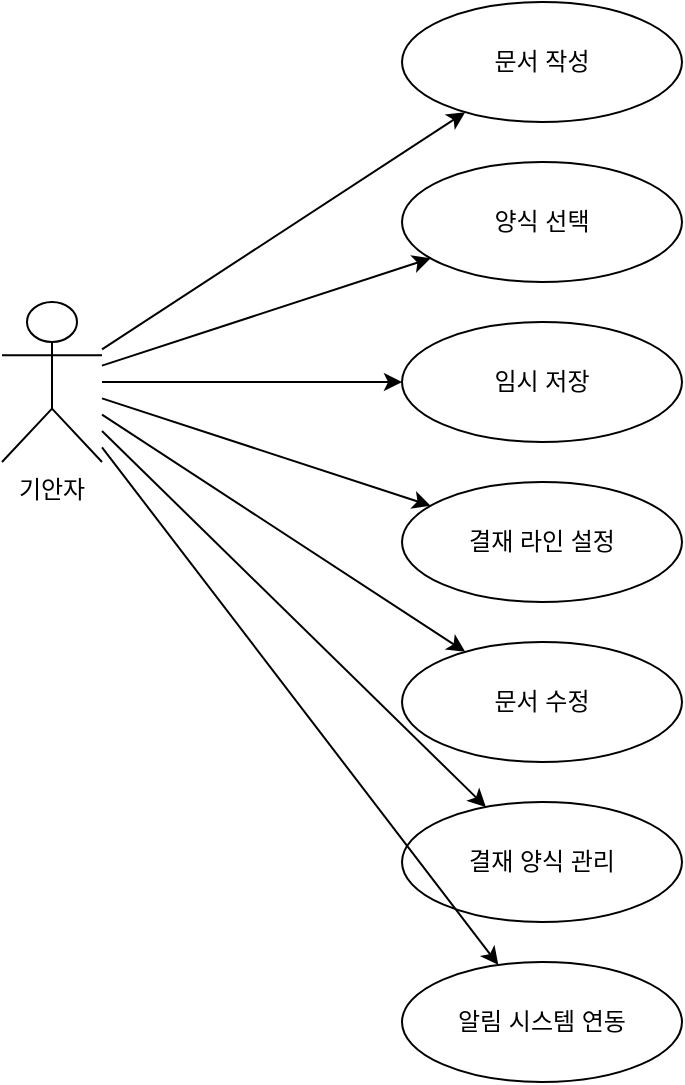 <?xml version="1.0" encoding="UTF-8"?>
<mxfile>
  <diagram name="문서 작성 및 기안" id="0">
    <mxGraphModel dx="1378" dy="747" grid="1" gridSize="10" guides="1" tooltips="1" connect="1" arrows="1" fold="1" page="1" pageScale="1" pageWidth="827" pageHeight="1169" math="0" shadow="0">
      <root>
        <mxCell id="0" />
        <mxCell id="1" parent="0" />

        <!-- Actor: 기안자 -->
        <mxCell id="actor1" value="기안자" style="shape=umlActor;verticalLabelPosition=bottom;verticalAlign=top;" vertex="1" parent="1">
          <mxGeometry x="50" y="250" width="50" height="80" as="geometry" />
        </mxCell>

        <!-- Use Case: 문서 작성 -->
        <mxCell id="usecase1" value="문서 작성" style="ellipse;whiteSpace=wrap;html=1;" vertex="1" parent="1">
          <mxGeometry x="250" y="100" width="140" height="60" as="geometry" />
        </mxCell>

        <!-- Use Case: 양식 선택 -->
        <mxCell id="usecase2" value="양식 선택" style="ellipse;whiteSpace=wrap;html=1;" vertex="1" parent="1">
          <mxGeometry x="250" y="180" width="140" height="60" as="geometry" />
        </mxCell>

        <!-- Use Case: 임시 저장 -->
        <mxCell id="usecase3" value="임시 저장" style="ellipse;whiteSpace=wrap;html=1;" vertex="1" parent="1">
          <mxGeometry x="250" y="260" width="140" height="60" as="geometry" />
        </mxCell>

        <!-- Use Case: 결재 라인 설정 -->
        <mxCell id="usecase4" value="결재 라인 설정" style="ellipse;whiteSpace=wrap;html=1;" vertex="1" parent="1">
          <mxGeometry x="250" y="340" width="140" height="60" as="geometry" />
        </mxCell>

        <!-- Use Case: 문서 수정 -->
        <mxCell id="usecase5" value="문서 수정" style="ellipse;whiteSpace=wrap;html=1;" vertex="1" parent="1">
          <mxGeometry x="250" y="420" width="140" height="60" as="geometry" />
        </mxCell>

        <!-- Use Case: 결재 양식 관리 -->
        <mxCell id="usecase6" value="결재 양식 관리" style="ellipse;whiteSpace=wrap;html=1;" vertex="1" parent="1">
          <mxGeometry x="250" y="500" width="140" height="60" as="geometry" />
        </mxCell>

        <!-- Use Case: 알림 시스템 연동 -->
        <mxCell id="usecase7" value="알림 시스템 연동" style="ellipse;whiteSpace=wrap;html=1;" vertex="1" parent="1">
          <mxGeometry x="250" y="580" width="140" height="60" as="geometry" />
        </mxCell>

        <!-- 연결선: 기안자 -> 문서 작성 -->
        <mxCell id="edge1" edge="1" parent="1" source="actor1" target="usecase1">
          <mxGeometry relative="1" as="geometry" />
        </mxCell>

        <!-- 연결선: 기안자 -> 양식 선택 -->
        <mxCell id="edge2" edge="1" parent="1" source="actor1" target="usecase2">
          <mxGeometry relative="1" as="geometry" />
        </mxCell>

        <!-- 연결선: 기안자 -> 임시 저장 -->
        <mxCell id="edge3" edge="1" parent="1" source="actor1" target="usecase3">
          <mxGeometry relative="1" as="geometry" />
        </mxCell>

        <!-- 연결선: 기안자 -> 결재 라인 설정 -->
        <mxCell id="edge4" edge="1" parent="1" source="actor1" target="usecase4">
          <mxGeometry relative="1" as="geometry" />
        </mxCell>

        <!-- 연결선: 기안자 -> 문서 수정 -->
        <mxCell id="edge5" edge="1" parent="1" source="actor1" target="usecase5">
          <mxGeometry relative="1" as="geometry" />
        </mxCell>

        <!-- 연결선: 기안자 -> 결재 양식 관리 -->
        <mxCell id="edge6" edge="1" parent="1" source="actor1" target="usecase6">
          <mxGeometry relative="1" as="geometry" />
        </mxCell>

        <!-- 연결선: 기안자 -> 알림 시스템 연동 -->
        <mxCell id="edge7" edge="1" parent="1" source="actor1" target="usecase7">
          <mxGeometry relative="1" as="geometry" />
        </mxCell>

      </root>
    </mxGraphModel>
  </diagram>
</mxfile>
